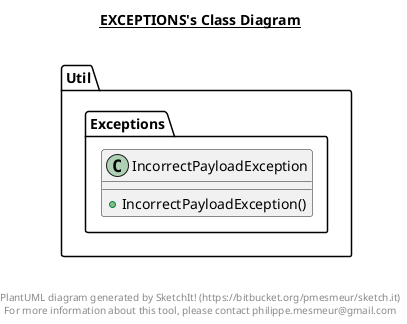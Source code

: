 @startuml

title __EXCEPTIONS's Class Diagram__\n

  namespace Util {
    namespace Exceptions {
      class Util.Exceptions.IncorrectPayloadException {
          + IncorrectPayloadException()
      }
    }
  }
  



right footer


PlantUML diagram generated by SketchIt! (https://bitbucket.org/pmesmeur/sketch.it)
For more information about this tool, please contact philippe.mesmeur@gmail.com
endfooter

@enduml
